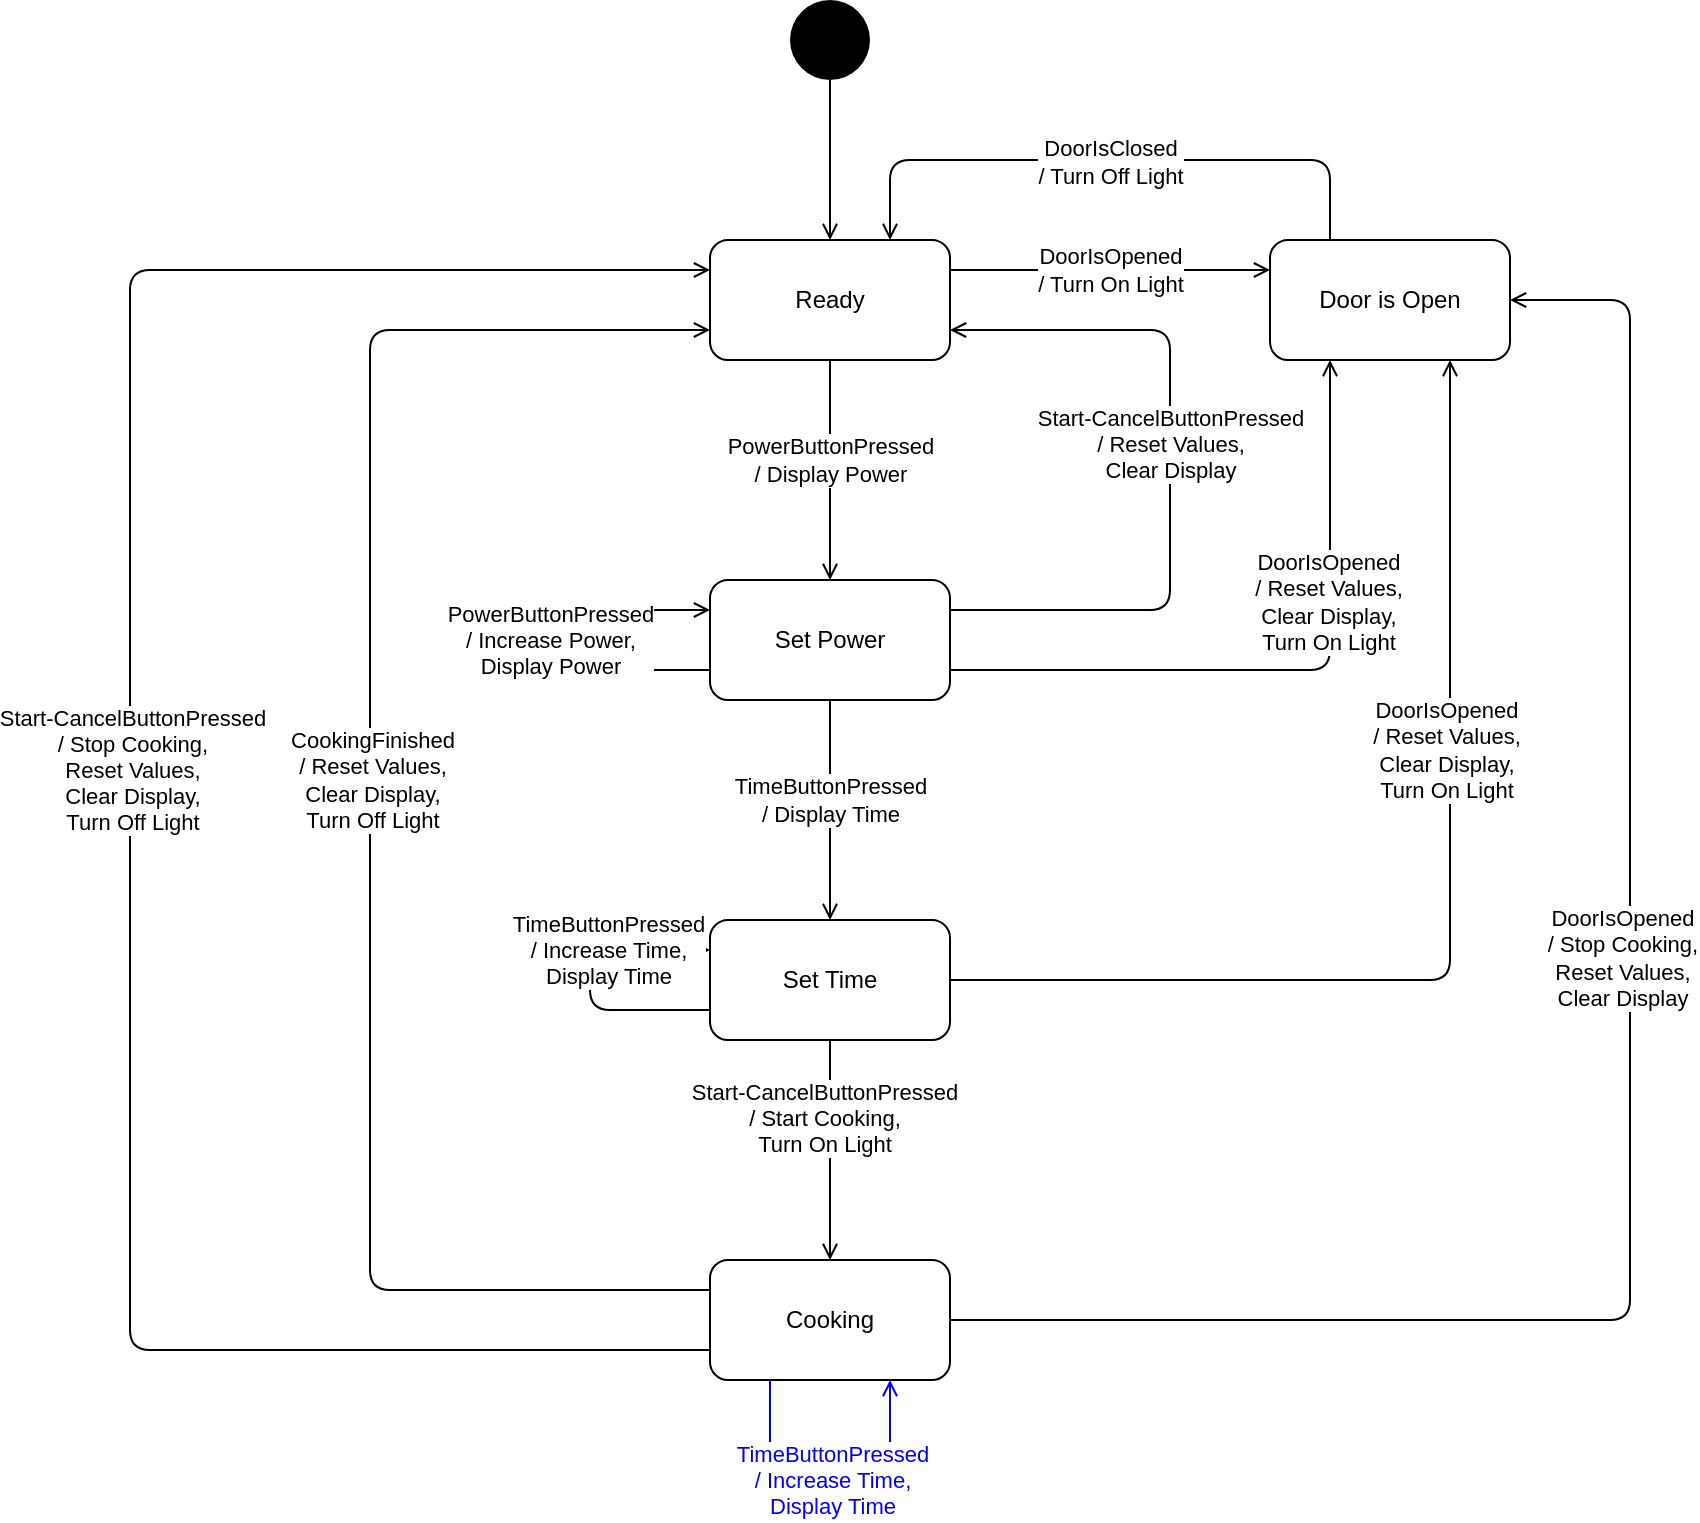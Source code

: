 <mxfile>
    <diagram id="5invLtWsfXGbcsr9zAtS" name="Page-1">
        <mxGraphModel dx="1961" dy="790" grid="1" gridSize="10" guides="1" tooltips="1" connect="1" arrows="1" fold="1" page="1" pageScale="1" pageWidth="827" pageHeight="1169" math="0" shadow="0">
            <root>
                <mxCell id="0"/>
                <mxCell id="1" parent="0"/>
                <mxCell id="57" style="edgeStyle=none;html=1;exitX=1;exitY=0.25;exitDx=0;exitDy=0;entryX=0;entryY=0.25;entryDx=0;entryDy=0;endArrow=open;endFill=0;" parent="1" source="52" target="56" edge="1">
                    <mxGeometry relative="1" as="geometry"/>
                </mxCell>
                <mxCell id="73" value="DoorIsOpened&lt;br&gt;/ Turn On Light" style="edgeLabel;html=1;align=center;verticalAlign=middle;resizable=0;points=[];" parent="57" vertex="1" connectable="0">
                    <mxGeometry x="-0.2" y="-1" relative="1" as="geometry">
                        <mxPoint x="16" y="-1" as="offset"/>
                    </mxGeometry>
                </mxCell>
                <mxCell id="59" style="edgeStyle=orthogonalEdgeStyle;html=1;exitX=0.5;exitY=1;exitDx=0;exitDy=0;entryX=0.5;entryY=0;entryDx=0;entryDy=0;endArrow=open;endFill=0;" parent="1" source="52" target="53" edge="1">
                    <mxGeometry relative="1" as="geometry"/>
                </mxCell>
                <mxCell id="75" value="PowerButtonPressed&lt;br&gt;/ Display Power" style="edgeLabel;html=1;align=center;verticalAlign=middle;resizable=0;points=[];" parent="59" vertex="1" connectable="0">
                    <mxGeometry x="-0.273" relative="1" as="geometry">
                        <mxPoint y="10" as="offset"/>
                    </mxGeometry>
                </mxCell>
                <mxCell id="52" value="Ready" style="rounded=1;whiteSpace=wrap;html=1;" parent="1" vertex="1">
                    <mxGeometry x="340" y="160" width="120" height="60" as="geometry"/>
                </mxCell>
                <mxCell id="58" style="edgeStyle=orthogonalEdgeStyle;html=1;exitX=1;exitY=0.25;exitDx=0;exitDy=0;entryX=1;entryY=0.75;entryDx=0;entryDy=0;endArrow=open;endFill=0;" parent="1" source="53" target="52" edge="1">
                    <mxGeometry relative="1" as="geometry">
                        <Array as="points">
                            <mxPoint x="570" y="345"/>
                            <mxPoint x="570" y="205"/>
                        </Array>
                    </mxGeometry>
                </mxCell>
                <mxCell id="74" value="Start-CancelButtonPressed&lt;br&gt;/ Reset Values,&lt;br&gt;Clear Display" style="edgeLabel;html=1;align=center;verticalAlign=middle;resizable=0;points=[];" parent="58" vertex="1" connectable="0">
                    <mxGeometry x="0.072" relative="1" as="geometry">
                        <mxPoint as="offset"/>
                    </mxGeometry>
                </mxCell>
                <mxCell id="60" style="edgeStyle=orthogonalEdgeStyle;html=1;exitX=0.5;exitY=1;exitDx=0;exitDy=0;entryX=0.5;entryY=0;entryDx=0;entryDy=0;endArrow=open;endFill=0;" parent="1" source="53" target="54" edge="1">
                    <mxGeometry relative="1" as="geometry"/>
                </mxCell>
                <mxCell id="76" value="TimeButtonPressed&lt;br&gt;/ Display Time" style="edgeLabel;html=1;align=center;verticalAlign=middle;resizable=0;points=[];" parent="60" vertex="1" connectable="0">
                    <mxGeometry x="-0.236" relative="1" as="geometry">
                        <mxPoint y="8" as="offset"/>
                    </mxGeometry>
                </mxCell>
                <mxCell id="63" style="edgeStyle=orthogonalEdgeStyle;html=1;exitX=0;exitY=0.75;exitDx=0;exitDy=0;endArrow=open;endFill=0;entryX=0;entryY=0.25;entryDx=0;entryDy=0;" parent="1" source="53" target="53" edge="1">
                    <mxGeometry relative="1" as="geometry">
                        <mxPoint x="300" y="350" as="targetPoint"/>
                        <Array as="points">
                            <mxPoint x="280" y="375"/>
                            <mxPoint x="280" y="345"/>
                        </Array>
                    </mxGeometry>
                </mxCell>
                <mxCell id="78" value="PowerButtonPressed&lt;br&gt;/ Increase Power,&lt;br&gt;Display Power" style="edgeLabel;html=1;align=center;verticalAlign=middle;resizable=0;points=[];" parent="63" vertex="1" connectable="0">
                    <mxGeometry x="0.147" y="-1" relative="1" as="geometry">
                        <mxPoint x="-21" y="11" as="offset"/>
                    </mxGeometry>
                </mxCell>
                <mxCell id="68" style="edgeStyle=orthogonalEdgeStyle;html=1;exitX=1;exitY=0.75;exitDx=0;exitDy=0;entryX=0.25;entryY=1;entryDx=0;entryDy=0;endArrow=open;endFill=0;" parent="1" source="53" target="56" edge="1">
                    <mxGeometry relative="1" as="geometry"/>
                </mxCell>
                <mxCell id="80" value="DoorIsOpened&lt;br&gt;/ Reset Values,&lt;br&gt;Clear Display,&lt;br&gt;Turn On Light" style="edgeLabel;html=1;align=center;verticalAlign=middle;resizable=0;points=[];" parent="68" vertex="1" connectable="0">
                    <mxGeometry x="0.299" y="1" relative="1" as="geometry">
                        <mxPoint as="offset"/>
                    </mxGeometry>
                </mxCell>
                <mxCell id="53" value="Set Power" style="rounded=1;whiteSpace=wrap;html=1;" parent="1" vertex="1">
                    <mxGeometry x="340" y="330" width="120" height="60" as="geometry"/>
                </mxCell>
                <mxCell id="61" style="edgeStyle=orthogonalEdgeStyle;html=1;exitX=0.5;exitY=1;exitDx=0;exitDy=0;entryX=0.5;entryY=0;entryDx=0;entryDy=0;endArrow=open;endFill=0;" parent="1" source="54" target="55" edge="1">
                    <mxGeometry relative="1" as="geometry"/>
                </mxCell>
                <mxCell id="77" value="Start-CancelButtonPressed&lt;br&gt;/ Start Cooking,&lt;br&gt;Turn On Light" style="edgeLabel;html=1;align=center;verticalAlign=middle;resizable=0;points=[];" parent="61" vertex="1" connectable="0">
                    <mxGeometry x="-0.291" y="-3" relative="1" as="geometry">
                        <mxPoint as="offset"/>
                    </mxGeometry>
                </mxCell>
                <mxCell id="67" style="edgeStyle=orthogonalEdgeStyle;html=1;exitX=1;exitY=0.5;exitDx=0;exitDy=0;entryX=0.75;entryY=1;entryDx=0;entryDy=0;endArrow=open;endFill=0;" parent="1" source="54" target="56" edge="1">
                    <mxGeometry relative="1" as="geometry"/>
                </mxCell>
                <mxCell id="81" value="DoorIsOpened&lt;br&gt;/ Reset Values,&lt;br&gt;Clear Display,&lt;br&gt;Turn On Light" style="edgeLabel;html=1;align=center;verticalAlign=middle;resizable=0;points=[];" parent="67" vertex="1" connectable="0">
                    <mxGeometry x="0.304" y="2" relative="1" as="geometry">
                        <mxPoint as="offset"/>
                    </mxGeometry>
                </mxCell>
                <mxCell id="54" value="Set Time&lt;span style=&quot;color: rgba(0 , 0 , 0 , 0) ; font-family: monospace ; font-size: 0px&quot;&gt;%3CmxGraphModel%3E%3Croot%3E%3CmxCell%20id%3D%220%22%2F%3E%3CmxCell%20id%3D%221%22%20parent%3D%220%22%2F%3E%3CmxCell%20id%3D%222%22%20value%3D%22Set%20Power%22%20style%3D%22rounded%3D1%3BwhiteSpace%3Dwrap%3Bhtml%3D1%3B%22%20vertex%3D%221%22%20parent%3D%221%22%3E%3CmxGeometry%20x%3D%22340%22%20y%3D%22330%22%20width%3D%22120%22%20height%3D%2260%22%20as%3D%22geometry%22%2F%3E%3C%2FmxCell%3E%3C%2Froot%3E%3C%2FmxGraphModel%3E&lt;/span&gt;" style="rounded=1;whiteSpace=wrap;html=1;" parent="1" vertex="1">
                    <mxGeometry x="340" y="500" width="120" height="60" as="geometry"/>
                </mxCell>
                <mxCell id="64" style="edgeStyle=orthogonalEdgeStyle;html=1;exitX=0;exitY=0.25;exitDx=0;exitDy=0;entryX=0;entryY=0.75;entryDx=0;entryDy=0;endArrow=open;endFill=0;" parent="1" source="55" target="52" edge="1">
                    <mxGeometry relative="1" as="geometry">
                        <Array as="points">
                            <mxPoint x="170" y="685"/>
                            <mxPoint x="170" y="205"/>
                        </Array>
                    </mxGeometry>
                </mxCell>
                <mxCell id="83" value="CookingFinished&lt;br&gt;/ Reset Values,&lt;br&gt;Clear Display,&lt;br&gt;Turn Off Light" style="edgeLabel;html=1;align=center;verticalAlign=middle;resizable=0;points=[];" parent="64" vertex="1" connectable="0">
                    <mxGeometry x="0.037" y="-1" relative="1" as="geometry">
                        <mxPoint as="offset"/>
                    </mxGeometry>
                </mxCell>
                <mxCell id="65" style="edgeStyle=orthogonalEdgeStyle;html=1;exitX=0;exitY=0.75;exitDx=0;exitDy=0;entryX=0;entryY=0.25;entryDx=0;entryDy=0;endArrow=open;endFill=0;" parent="1" source="55" target="52" edge="1">
                    <mxGeometry relative="1" as="geometry">
                        <Array as="points">
                            <mxPoint x="50" y="715"/>
                            <mxPoint x="50" y="175"/>
                        </Array>
                    </mxGeometry>
                </mxCell>
                <mxCell id="84" value="Start-CancelButtonPressed&lt;br&gt;/ Stop Cooking,&lt;br&gt;Reset Values,&lt;br&gt;Clear Display,&lt;br&gt;Turn Off Light" style="edgeLabel;html=1;align=center;verticalAlign=middle;resizable=0;points=[];" parent="65" vertex="1" connectable="0">
                    <mxGeometry x="0.037" y="-1" relative="1" as="geometry">
                        <mxPoint as="offset"/>
                    </mxGeometry>
                </mxCell>
                <mxCell id="66" style="edgeStyle=orthogonalEdgeStyle;html=1;exitX=1;exitY=0.5;exitDx=0;exitDy=0;entryX=1;entryY=0.5;entryDx=0;entryDy=0;endArrow=open;endFill=0;" parent="1" source="55" target="56" edge="1">
                    <mxGeometry relative="1" as="geometry">
                        <Array as="points">
                            <mxPoint x="800" y="700"/>
                            <mxPoint x="800" y="190"/>
                        </Array>
                    </mxGeometry>
                </mxCell>
                <mxCell id="82" value="DoorIsOpened&lt;br&gt;/ Stop Cooking,&lt;br&gt;Reset Values,&lt;br&gt;Clear Display" style="edgeLabel;html=1;align=center;verticalAlign=middle;resizable=0;points=[];" parent="66" vertex="1" connectable="0">
                    <mxGeometry x="0.145" y="4" relative="1" as="geometry">
                        <mxPoint as="offset"/>
                    </mxGeometry>
                </mxCell>
                <mxCell id="55" value="Cooking" style="rounded=1;whiteSpace=wrap;html=1;" parent="1" vertex="1">
                    <mxGeometry x="340" y="670" width="120" height="60" as="geometry"/>
                </mxCell>
                <mxCell id="71" style="edgeStyle=orthogonalEdgeStyle;html=1;exitX=0.25;exitY=0;exitDx=0;exitDy=0;entryX=0.75;entryY=0;entryDx=0;entryDy=0;endArrow=open;endFill=0;" parent="1" source="56" target="52" edge="1">
                    <mxGeometry relative="1" as="geometry">
                        <Array as="points">
                            <mxPoint x="650" y="120"/>
                            <mxPoint x="430" y="120"/>
                        </Array>
                    </mxGeometry>
                </mxCell>
                <mxCell id="72" value="DoorIsClosed&lt;br&gt;/ Turn Off Light" style="edgeLabel;html=1;align=center;verticalAlign=middle;resizable=0;points=[];" parent="71" vertex="1" connectable="0">
                    <mxGeometry x="0.173" y="1" relative="1" as="geometry">
                        <mxPoint x="26" as="offset"/>
                    </mxGeometry>
                </mxCell>
                <mxCell id="56" value="Door is Open" style="rounded=1;whiteSpace=wrap;html=1;" parent="1" vertex="1">
                    <mxGeometry x="620" y="160" width="120" height="60" as="geometry"/>
                </mxCell>
                <mxCell id="62" style="edgeStyle=orthogonalEdgeStyle;html=1;exitX=0;exitY=0.75;exitDx=0;exitDy=0;endArrow=open;endFill=0;entryX=0;entryY=0.25;entryDx=0;entryDy=0;" parent="1" source="54" target="54" edge="1">
                    <mxGeometry relative="1" as="geometry">
                        <mxPoint x="310" y="500" as="targetPoint"/>
                        <Array as="points">
                            <mxPoint x="280" y="545"/>
                            <mxPoint x="280" y="515"/>
                        </Array>
                    </mxGeometry>
                </mxCell>
                <mxCell id="79" value="TimeButtonPressed&lt;br&gt;/ Increase Time,&lt;br&gt;Display Time" style="edgeLabel;html=1;align=center;verticalAlign=middle;resizable=0;points=[];" parent="62" vertex="1" connectable="0">
                    <mxGeometry x="0.32" relative="1" as="geometry">
                        <mxPoint as="offset"/>
                    </mxGeometry>
                </mxCell>
                <mxCell id="70" style="edgeStyle=orthogonalEdgeStyle;html=1;exitX=0.5;exitY=1;exitDx=0;exitDy=0;entryX=0.5;entryY=0;entryDx=0;entryDy=0;endArrow=open;endFill=0;" parent="1" source="69" target="52" edge="1">
                    <mxGeometry relative="1" as="geometry"/>
                </mxCell>
                <mxCell id="69" value="" style="ellipse;whiteSpace=wrap;html=1;fillColor=#000000;strokeColor=none;" parent="1" vertex="1">
                    <mxGeometry x="380" y="40" width="40" height="40" as="geometry"/>
                </mxCell>
                <mxCell id="85" style="edgeStyle=orthogonalEdgeStyle;html=1;exitX=0.25;exitY=1;exitDx=0;exitDy=0;endArrow=open;endFill=0;entryX=0.75;entryY=1;entryDx=0;entryDy=0;fontColor=#0000FF;strokeColor=#0000FF;" parent="1" source="55" target="55" edge="1">
                    <mxGeometry relative="1" as="geometry">
                        <mxPoint x="430" y="740" as="targetPoint"/>
                        <Array as="points">
                            <mxPoint x="370" y="790"/>
                            <mxPoint x="430" y="790"/>
                        </Array>
                    </mxGeometry>
                </mxCell>
                <mxCell id="87" value="TimeButtonPressed&lt;br&gt;/ Increase Time,&lt;br&gt;Display Time" style="edgeLabel;html=1;align=center;verticalAlign=middle;resizable=0;points=[];fontColor=#0000FF;" parent="85" vertex="1" connectable="0">
                    <mxGeometry x="-0.173" y="-1" relative="1" as="geometry">
                        <mxPoint x="16" y="-11" as="offset"/>
                    </mxGeometry>
                </mxCell>
            </root>
        </mxGraphModel>
    </diagram>
</mxfile>